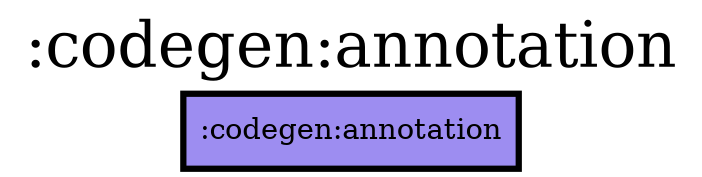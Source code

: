 digraph {
edge ["dir"="forward"]
graph ["dpi"="100","label"=":codegen:annotation","labelloc"="t","fontsize"="30","ranksep"="1.5","rankdir"="TB"]
node ["style"="filled"]
":codegen:annotation" ["fillcolor"="#9D8DF1","color"="black","penwidth"="3","shape"="box"]
{
edge ["dir"="none"]
graph ["rank"="same"]
":codegen:annotation"
}
}
